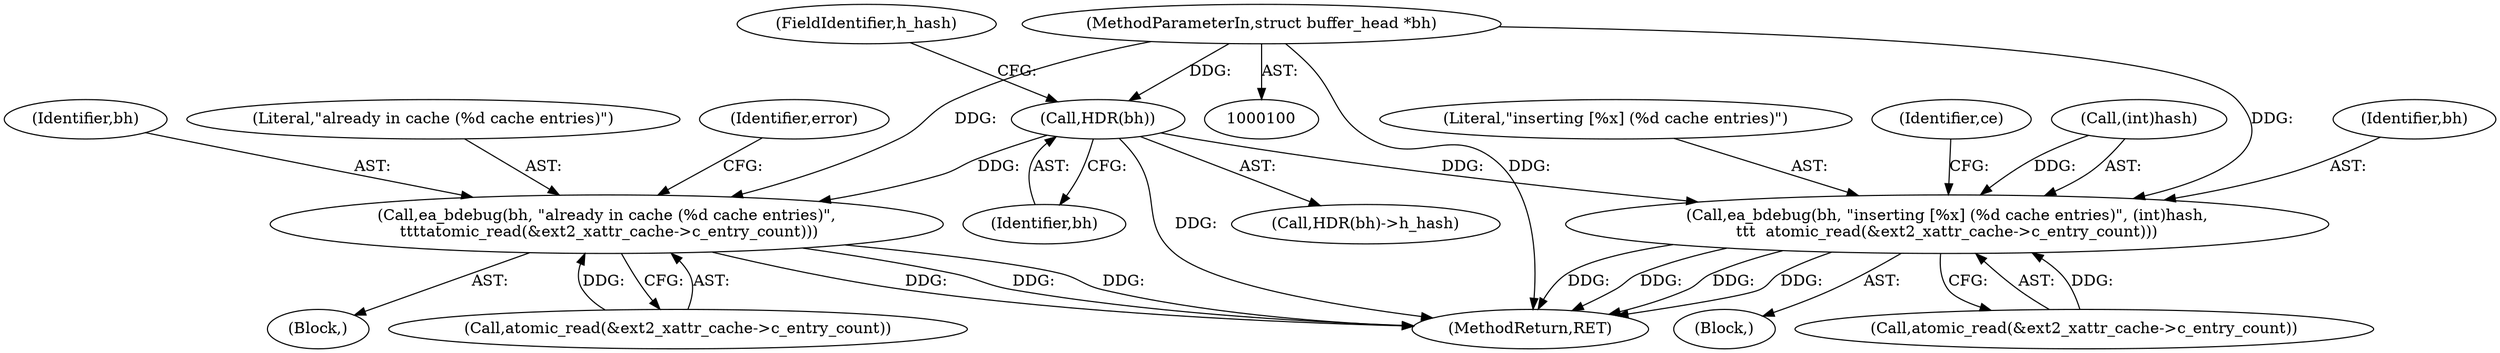 digraph "1_linux_be0726d33cb8f411945884664924bed3cb8c70ee_5@pointer" {
"1000101" [label="(MethodParameterIn,struct buffer_head *bh)"];
"1000108" [label="(Call,HDR(bh))"];
"1000146" [label="(Call,ea_bdebug(bh, \"already in cache (%d cache entries)\",\n \t\t\t\tatomic_read(&ext2_xattr_cache->c_entry_count)))"];
"1000159" [label="(Call,ea_bdebug(bh, \"inserting [%x] (%d cache entries)\", (int)hash,\n\t\t\t  atomic_read(&ext2_xattr_cache->c_entry_count)))"];
"1000159" [label="(Call,ea_bdebug(bh, \"inserting [%x] (%d cache entries)\", (int)hash,\n\t\t\t  atomic_read(&ext2_xattr_cache->c_entry_count)))"];
"1000148" [label="(Literal,\"already in cache (%d cache entries)\")"];
"1000146" [label="(Call,ea_bdebug(bh, \"already in cache (%d cache entries)\",\n \t\t\t\tatomic_read(&ext2_xattr_cache->c_entry_count)))"];
"1000171" [label="(Identifier,ce)"];
"1000101" [label="(MethodParameterIn,struct buffer_head *bh)"];
"1000145" [label="(Block,)"];
"1000155" [label="(Identifier,error)"];
"1000149" [label="(Call,atomic_read(&ext2_xattr_cache->c_entry_count))"];
"1000108" [label="(Call,HDR(bh))"];
"1000110" [label="(FieldIdentifier,h_hash)"];
"1000158" [label="(Block,)"];
"1000174" [label="(MethodReturn,RET)"];
"1000107" [label="(Call,HDR(bh)->h_hash)"];
"1000165" [label="(Call,atomic_read(&ext2_xattr_cache->c_entry_count))"];
"1000109" [label="(Identifier,bh)"];
"1000162" [label="(Call,(int)hash)"];
"1000160" [label="(Identifier,bh)"];
"1000147" [label="(Identifier,bh)"];
"1000161" [label="(Literal,\"inserting [%x] (%d cache entries)\")"];
"1000101" -> "1000100"  [label="AST: "];
"1000101" -> "1000174"  [label="DDG: "];
"1000101" -> "1000108"  [label="DDG: "];
"1000101" -> "1000146"  [label="DDG: "];
"1000101" -> "1000159"  [label="DDG: "];
"1000108" -> "1000107"  [label="AST: "];
"1000108" -> "1000109"  [label="CFG: "];
"1000109" -> "1000108"  [label="AST: "];
"1000110" -> "1000108"  [label="CFG: "];
"1000108" -> "1000174"  [label="DDG: "];
"1000108" -> "1000146"  [label="DDG: "];
"1000108" -> "1000159"  [label="DDG: "];
"1000146" -> "1000145"  [label="AST: "];
"1000146" -> "1000149"  [label="CFG: "];
"1000147" -> "1000146"  [label="AST: "];
"1000148" -> "1000146"  [label="AST: "];
"1000149" -> "1000146"  [label="AST: "];
"1000155" -> "1000146"  [label="CFG: "];
"1000146" -> "1000174"  [label="DDG: "];
"1000146" -> "1000174"  [label="DDG: "];
"1000146" -> "1000174"  [label="DDG: "];
"1000149" -> "1000146"  [label="DDG: "];
"1000159" -> "1000158"  [label="AST: "];
"1000159" -> "1000165"  [label="CFG: "];
"1000160" -> "1000159"  [label="AST: "];
"1000161" -> "1000159"  [label="AST: "];
"1000162" -> "1000159"  [label="AST: "];
"1000165" -> "1000159"  [label="AST: "];
"1000171" -> "1000159"  [label="CFG: "];
"1000159" -> "1000174"  [label="DDG: "];
"1000159" -> "1000174"  [label="DDG: "];
"1000159" -> "1000174"  [label="DDG: "];
"1000159" -> "1000174"  [label="DDG: "];
"1000162" -> "1000159"  [label="DDG: "];
"1000165" -> "1000159"  [label="DDG: "];
}
